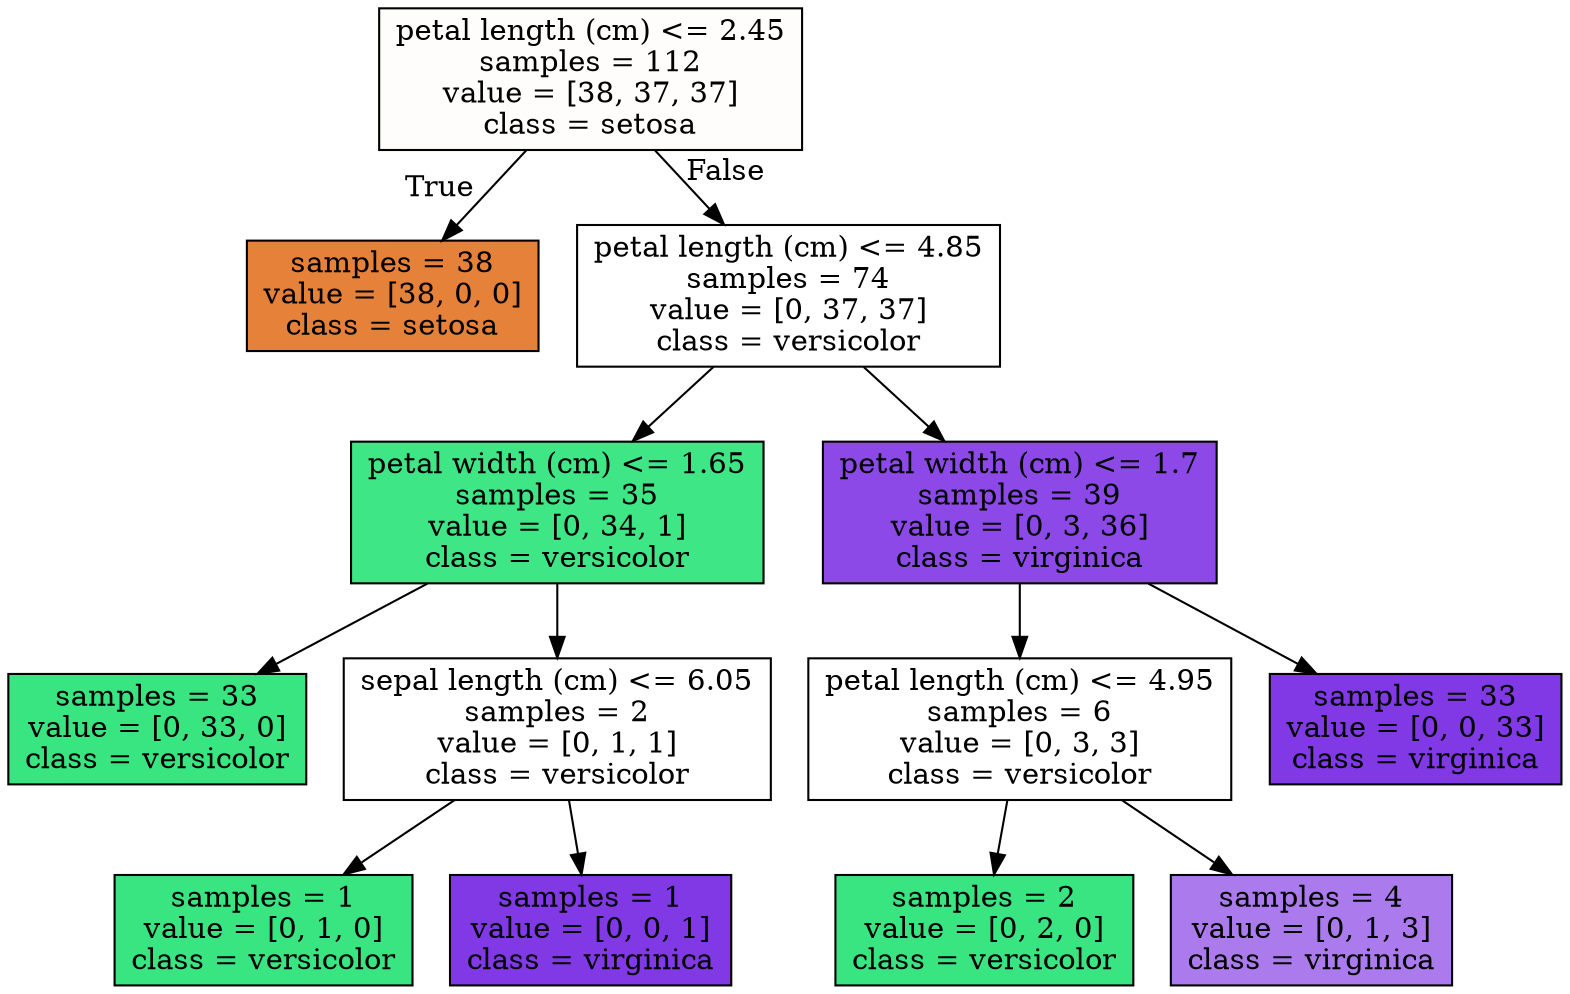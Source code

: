 digraph Tree {
node [shape=box, style="filled", color="black"] ;
0 [label="petal length (cm) <= 2.45\nsamples = 112\nvalue = [38, 37, 37]\nclass = setosa", fillcolor="#fffdfc"] ;
1 [label="samples = 38\nvalue = [38, 0, 0]\nclass = setosa", fillcolor="#e58139"] ;
0 -> 1 [labeldistance=2.5, labelangle=45, headlabel="True"] ;
2 [label="petal length (cm) <= 4.85\nsamples = 74\nvalue = [0, 37, 37]\nclass = versicolor", fillcolor="#ffffff"] ;
0 -> 2 [labeldistance=2.5, labelangle=-45, headlabel="False"] ;
3 [label="petal width (cm) <= 1.65\nsamples = 35\nvalue = [0, 34, 1]\nclass = versicolor", fillcolor="#3fe685"] ;
2 -> 3 ;
4 [label="samples = 33\nvalue = [0, 33, 0]\nclass = versicolor", fillcolor="#39e581"] ;
3 -> 4 ;
5 [label="sepal length (cm) <= 6.05\nsamples = 2\nvalue = [0, 1, 1]\nclass = versicolor", fillcolor="#ffffff"] ;
3 -> 5 ;
6 [label="samples = 1\nvalue = [0, 1, 0]\nclass = versicolor", fillcolor="#39e581"] ;
5 -> 6 ;
7 [label="samples = 1\nvalue = [0, 0, 1]\nclass = virginica", fillcolor="#8139e5"] ;
5 -> 7 ;
8 [label="petal width (cm) <= 1.7\nsamples = 39\nvalue = [0, 3, 36]\nclass = virginica", fillcolor="#8c49e7"] ;
2 -> 8 ;
9 [label="petal length (cm) <= 4.95\nsamples = 6\nvalue = [0, 3, 3]\nclass = versicolor", fillcolor="#ffffff"] ;
8 -> 9 ;
10 [label="samples = 2\nvalue = [0, 2, 0]\nclass = versicolor", fillcolor="#39e581"] ;
9 -> 10 ;
11 [label="samples = 4\nvalue = [0, 1, 3]\nclass = virginica", fillcolor="#ab7bee"] ;
9 -> 11 ;
12 [label="samples = 33\nvalue = [0, 0, 33]\nclass = virginica", fillcolor="#8139e5"] ;
8 -> 12 ;
}